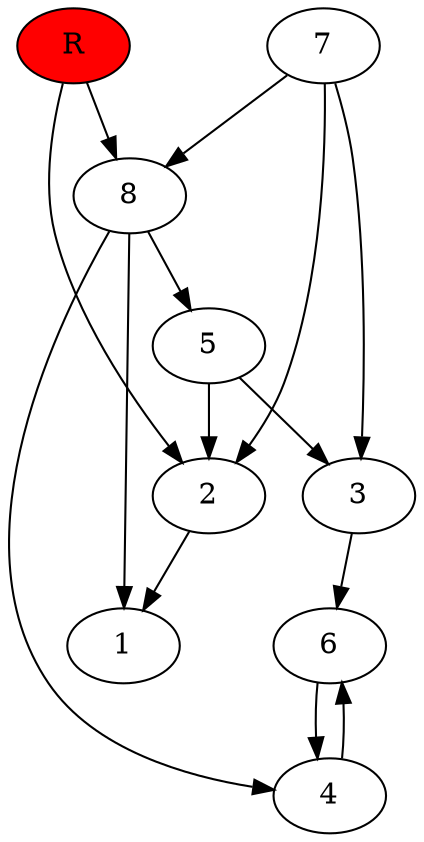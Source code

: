 digraph prb19592 {
	1
	2
	3
	4
	5
	6
	7
	8
	R [fillcolor="#ff0000" style=filled]
	2 -> 1
	3 -> 6
	4 -> 6
	5 -> 2
	5 -> 3
	6 -> 4
	7 -> 2
	7 -> 3
	7 -> 8
	8 -> 1
	8 -> 4
	8 -> 5
	R -> 2
	R -> 8
}
